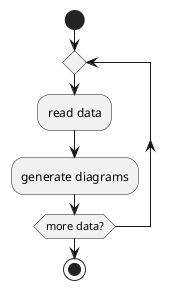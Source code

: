 @startuml read.png

start

repeat
  :read data;
  :generate diagrams;
repeat while (more data?)

stop

@enduml

@startuml while.png

start

while (data available?)
  :read data;
  :generate diagrams;
endwhile

stop

@enduml
        
